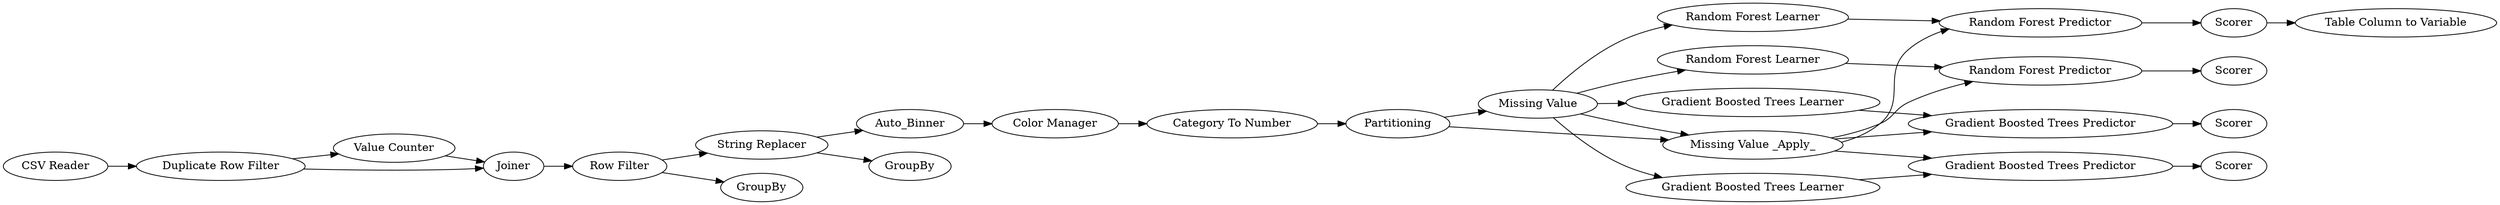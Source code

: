 digraph {
	"405540176166707664_124" [label="Gradient Boosted Trees Learner"]
	"405540176166707664_108" [label="Value Counter"]
	"405540176166707664_130" [label=GroupBy]
	"405540176166707664_131" [label=GroupBy]
	"405540176166707664_122" [label="Gradient Boosted Trees Predictor"]
	"405540176166707664_120" [label=Scorer]
	"405540176166707664_126" [label=Scorer]
	"405540176166707664_118" [label="Random Forest Learner"]
	"405540176166707664_1" [label="CSV Reader"]
	"405540176166707664_4" [label="Random Forest Predictor"]
	"405540176166707664_2" [label=Partitioning]
	"405540176166707664_121" [label="Gradient Boosted Trees Predictor"]
	"405540176166707664_5" [label=Scorer]
	"405540176166707664_21" [label="Category To Number"]
	"405540176166707664_119" [label="Random Forest Predictor"]
	"405540176166707664_117" [label="Missing Value _Apply_"]
	"405540176166707664_11" [label="Missing Value"]
	"405540176166707664_129" [label="String Replacer"]
	"405540176166707664_116" [label="Color Manager"]
	"405540176166707664_125" [label=Scorer]
	"405540176166707664_110" [label="Row Filter"]
	"405540176166707664_123" [label="Gradient Boosted Trees Learner"]
	"405540176166707664_3" [label="Random Forest Learner"]
	"405540176166707664_115" [label=Auto_Binner]
	"405540176166707664_109" [label=Joiner]
	"405540176166707664_13" [label="Duplicate Row Filter"]
	"405540176166707664_100" [label="Table Column to Variable"]
	"405540176166707664_110" -> "405540176166707664_129"
	"405540176166707664_118" -> "405540176166707664_119"
	"405540176166707664_110" -> "405540176166707664_131"
	"405540176166707664_119" -> "405540176166707664_120"
	"405540176166707664_5" -> "405540176166707664_100"
	"405540176166707664_4" -> "405540176166707664_5"
	"405540176166707664_123" -> "405540176166707664_121"
	"405540176166707664_3" -> "405540176166707664_4"
	"405540176166707664_11" -> "405540176166707664_3"
	"405540176166707664_1" -> "405540176166707664_13"
	"405540176166707664_2" -> "405540176166707664_117"
	"405540176166707664_121" -> "405540176166707664_125"
	"405540176166707664_116" -> "405540176166707664_21"
	"405540176166707664_21" -> "405540176166707664_2"
	"405540176166707664_124" -> "405540176166707664_122"
	"405540176166707664_117" -> "405540176166707664_4"
	"405540176166707664_117" -> "405540176166707664_122"
	"405540176166707664_117" -> "405540176166707664_121"
	"405540176166707664_117" -> "405540176166707664_119"
	"405540176166707664_11" -> "405540176166707664_118"
	"405540176166707664_2" -> "405540176166707664_11"
	"405540176166707664_129" -> "405540176166707664_115"
	"405540176166707664_11" -> "405540176166707664_123"
	"405540176166707664_129" -> "405540176166707664_130"
	"405540176166707664_11" -> "405540176166707664_117"
	"405540176166707664_115" -> "405540176166707664_116"
	"405540176166707664_108" -> "405540176166707664_109"
	"405540176166707664_11" -> "405540176166707664_124"
	"405540176166707664_109" -> "405540176166707664_110"
	"405540176166707664_13" -> "405540176166707664_109"
	"405540176166707664_13" -> "405540176166707664_108"
	"405540176166707664_122" -> "405540176166707664_126"
	rankdir=LR
}
